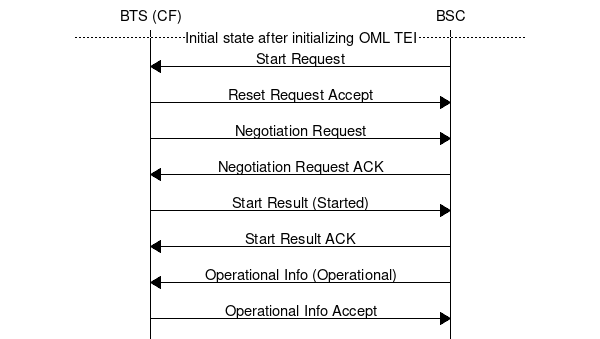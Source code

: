 msc {
	bts [label="BTS (CF)"], bsc [label="BSC"];
	# this is for the Central Function Object
	---		[label="Initial state after initializing OML TEI"];

	bts <= bsc	[label="Start Request"];
	bts => bsc	[label="Reset Request Accept"];

	bts => bsc	[label="Negotiation Request"];
	bts <= bsc	[label="Negotiation Request ACK"];

	bts => bsc	[label="Start Result (Started)"];
	bts <= bsc	[label="Start Result ACK"];

	bts <= bsc	[label="Operational Info (Operational)"];
	bts => bsc	[label="Operational Info Accept"];

	# continue with IS, TRXC, TF
}
